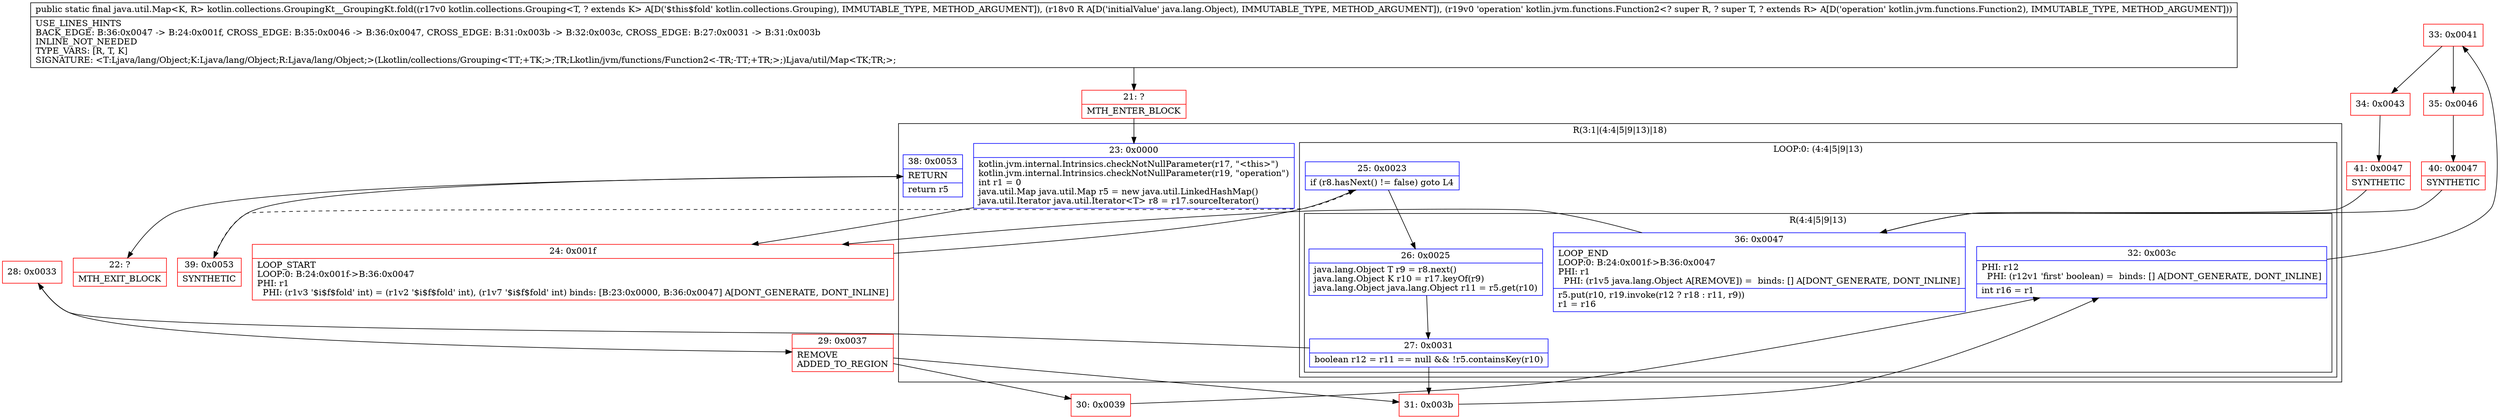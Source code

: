 digraph "CFG forkotlin.collections.GroupingKt__GroupingKt.fold(Lkotlin\/collections\/Grouping;Ljava\/lang\/Object;Lkotlin\/jvm\/functions\/Function2;)Ljava\/util\/Map;" {
subgraph cluster_Region_523694982 {
label = "R(3:1|(4:4|5|9|13)|18)";
node [shape=record,color=blue];
Node_23 [shape=record,label="{23\:\ 0x0000|kotlin.jvm.internal.Intrinsics.checkNotNullParameter(r17, \"\<this\>\")\lkotlin.jvm.internal.Intrinsics.checkNotNullParameter(r19, \"operation\")\lint r1 = 0\ljava.util.Map java.util.Map r5 = new java.util.LinkedHashMap()\ljava.util.Iterator java.util.Iterator\<T\> r8 = r17.sourceIterator()\l}"];
subgraph cluster_LoopRegion_1597075535 {
label = "LOOP:0: (4:4|5|9|13)";
node [shape=record,color=blue];
Node_25 [shape=record,label="{25\:\ 0x0023|if (r8.hasNext() != false) goto L4\l}"];
subgraph cluster_Region_1728520632 {
label = "R(4:4|5|9|13)";
node [shape=record,color=blue];
Node_26 [shape=record,label="{26\:\ 0x0025|java.lang.Object T r9 = r8.next()\ljava.lang.Object K r10 = r17.keyOf(r9)\ljava.lang.Object java.lang.Object r11 = r5.get(r10)\l}"];
Node_27 [shape=record,label="{27\:\ 0x0031|boolean r12 = r11 == null && !r5.containsKey(r10)\l}"];
Node_32 [shape=record,label="{32\:\ 0x003c|PHI: r12 \l  PHI: (r12v1 'first' boolean) =  binds: [] A[DONT_GENERATE, DONT_INLINE]\l|int r16 = r1\l}"];
Node_36 [shape=record,label="{36\:\ 0x0047|LOOP_END\lLOOP:0: B:24:0x001f\-\>B:36:0x0047\lPHI: r1 \l  PHI: (r1v5 java.lang.Object A[REMOVE]) =  binds: [] A[DONT_GENERATE, DONT_INLINE]\l|r5.put(r10, r19.invoke(r12 ? r18 : r11, r9))\lr1 = r16\l}"];
}
}
Node_38 [shape=record,label="{38\:\ 0x0053|RETURN\l|return r5\l}"];
}
Node_21 [shape=record,color=red,label="{21\:\ ?|MTH_ENTER_BLOCK\l}"];
Node_24 [shape=record,color=red,label="{24\:\ 0x001f|LOOP_START\lLOOP:0: B:24:0x001f\-\>B:36:0x0047\lPHI: r1 \l  PHI: (r1v3 '$i$f$fold' int) = (r1v2 '$i$f$fold' int), (r1v7 '$i$f$fold' int) binds: [B:23:0x0000, B:36:0x0047] A[DONT_GENERATE, DONT_INLINE]\l}"];
Node_28 [shape=record,color=red,label="{28\:\ 0x0033}"];
Node_29 [shape=record,color=red,label="{29\:\ 0x0037|REMOVE\lADDED_TO_REGION\l}"];
Node_30 [shape=record,color=red,label="{30\:\ 0x0039}"];
Node_33 [shape=record,color=red,label="{33\:\ 0x0041}"];
Node_34 [shape=record,color=red,label="{34\:\ 0x0043}"];
Node_41 [shape=record,color=red,label="{41\:\ 0x0047|SYNTHETIC\l}"];
Node_35 [shape=record,color=red,label="{35\:\ 0x0046}"];
Node_40 [shape=record,color=red,label="{40\:\ 0x0047|SYNTHETIC\l}"];
Node_31 [shape=record,color=red,label="{31\:\ 0x003b}"];
Node_39 [shape=record,color=red,label="{39\:\ 0x0053|SYNTHETIC\l}"];
Node_22 [shape=record,color=red,label="{22\:\ ?|MTH_EXIT_BLOCK\l}"];
MethodNode[shape=record,label="{public static final java.util.Map\<K, R\> kotlin.collections.GroupingKt__GroupingKt.fold((r17v0 kotlin.collections.Grouping\<T, ? extends K\> A[D('$this$fold' kotlin.collections.Grouping), IMMUTABLE_TYPE, METHOD_ARGUMENT]), (r18v0 R A[D('initialValue' java.lang.Object), IMMUTABLE_TYPE, METHOD_ARGUMENT]), (r19v0 'operation' kotlin.jvm.functions.Function2\<? super R, ? super T, ? extends R\> A[D('operation' kotlin.jvm.functions.Function2), IMMUTABLE_TYPE, METHOD_ARGUMENT]))  | USE_LINES_HINTS\lBACK_EDGE: B:36:0x0047 \-\> B:24:0x001f, CROSS_EDGE: B:35:0x0046 \-\> B:36:0x0047, CROSS_EDGE: B:31:0x003b \-\> B:32:0x003c, CROSS_EDGE: B:27:0x0031 \-\> B:31:0x003b\lINLINE_NOT_NEEDED\lTYPE_VARS: [R, T, K]\lSIGNATURE: \<T:Ljava\/lang\/Object;K:Ljava\/lang\/Object;R:Ljava\/lang\/Object;\>(Lkotlin\/collections\/Grouping\<TT;+TK;\>;TR;Lkotlin\/jvm\/functions\/Function2\<\-TR;\-TT;+TR;\>;)Ljava\/util\/Map\<TK;TR;\>;\l}"];
MethodNode -> Node_21;Node_23 -> Node_24;
Node_25 -> Node_26;
Node_25 -> Node_39[style=dashed];
Node_26 -> Node_27;
Node_27 -> Node_28;
Node_27 -> Node_31;
Node_32 -> Node_33;
Node_36 -> Node_24;
Node_38 -> Node_22;
Node_21 -> Node_23;
Node_24 -> Node_25;
Node_28 -> Node_29;
Node_29 -> Node_30;
Node_29 -> Node_31;
Node_30 -> Node_32;
Node_33 -> Node_34;
Node_33 -> Node_35;
Node_34 -> Node_41;
Node_41 -> Node_36;
Node_35 -> Node_40;
Node_40 -> Node_36;
Node_31 -> Node_32;
Node_39 -> Node_38;
}

